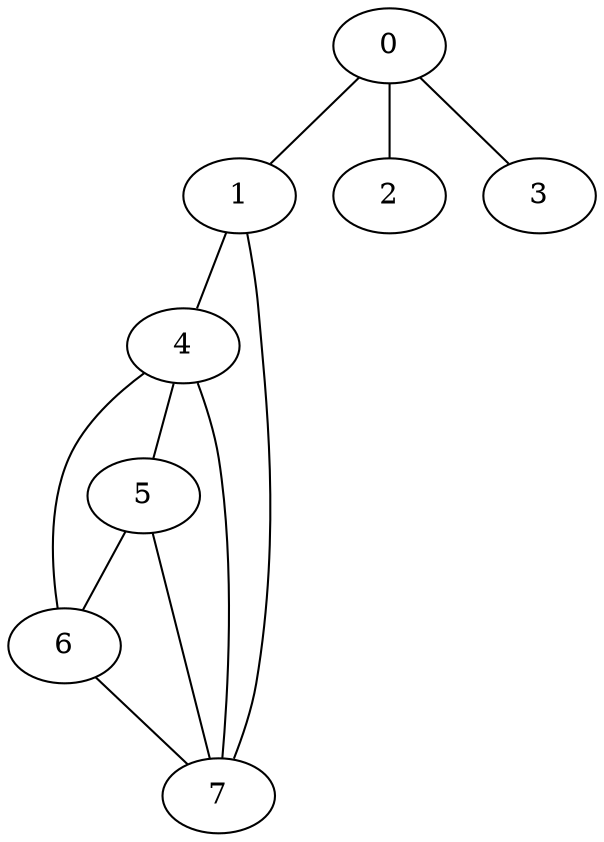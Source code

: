 graph G {
0;
1;
2;
3;
4;
5;
6;
7;
0--1 ;
0--2 ;
0--3 ;
1--4 ;
4--5 ;
4--6 ;
1--7 ;
4--7 ;
5--7 ;
5--6 ;
6--7 ;
}
